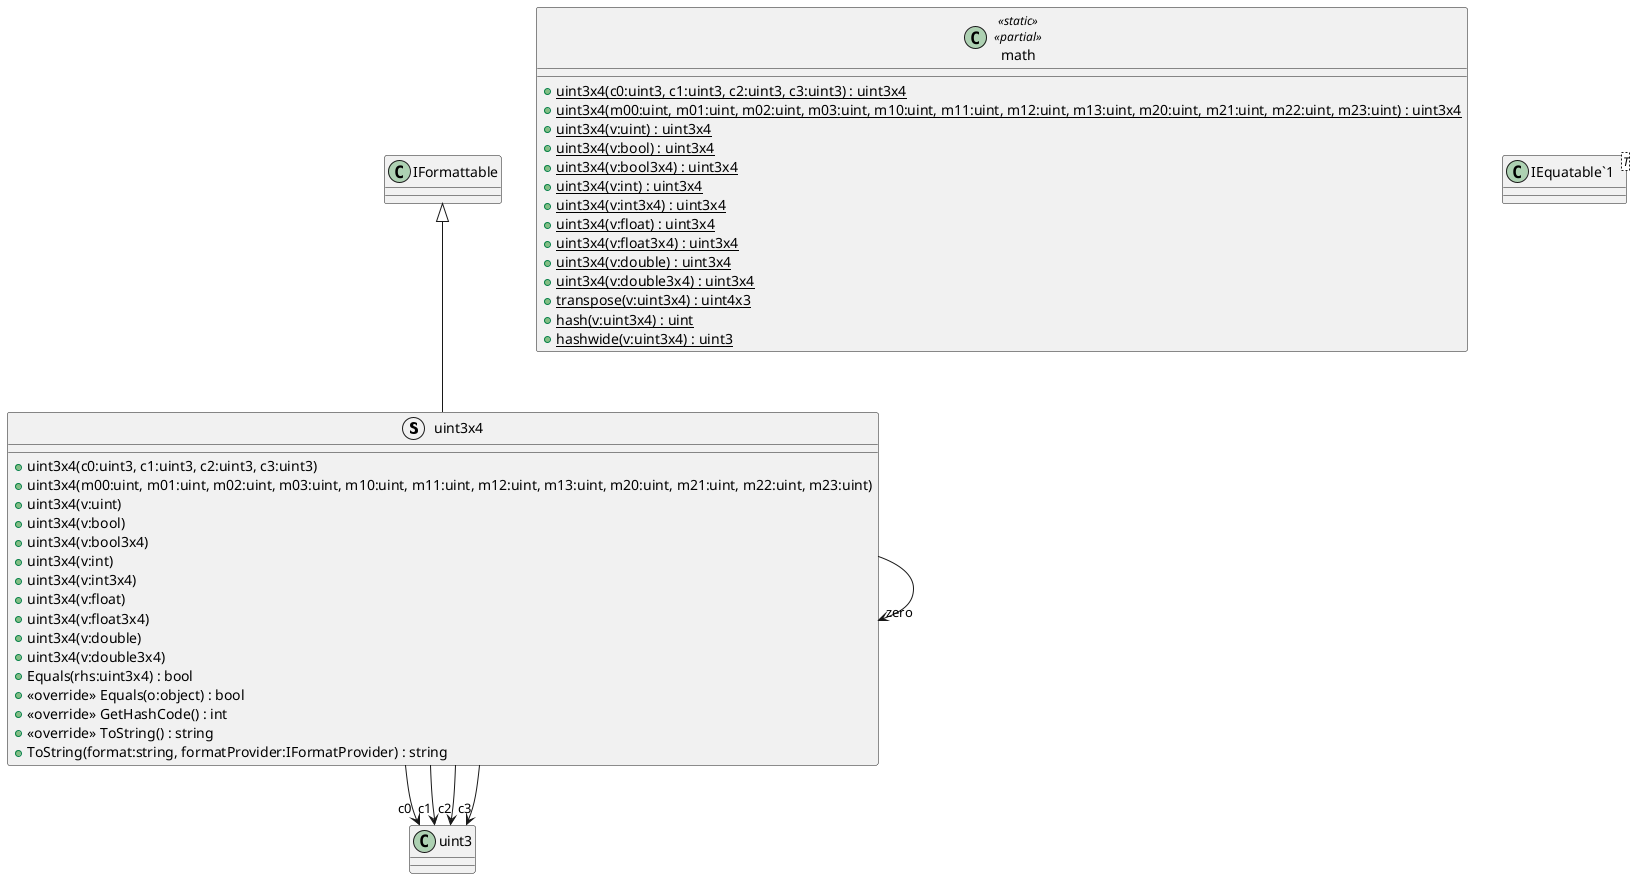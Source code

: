 @startuml
struct uint3x4 {
    + uint3x4(c0:uint3, c1:uint3, c2:uint3, c3:uint3)
    + uint3x4(m00:uint, m01:uint, m02:uint, m03:uint, m10:uint, m11:uint, m12:uint, m13:uint, m20:uint, m21:uint, m22:uint, m23:uint)
    + uint3x4(v:uint)
    + uint3x4(v:bool)
    + uint3x4(v:bool3x4)
    + uint3x4(v:int)
    + uint3x4(v:int3x4)
    + uint3x4(v:float)
    + uint3x4(v:float3x4)
    + uint3x4(v:double)
    + uint3x4(v:double3x4)
    + Equals(rhs:uint3x4) : bool
    + <<override>> Equals(o:object) : bool
    + <<override>> GetHashCode() : int
    + <<override>> ToString() : string
    + ToString(format:string, formatProvider:IFormatProvider) : string
}
class math <<static>> <<partial>> {
    + {static} uint3x4(c0:uint3, c1:uint3, c2:uint3, c3:uint3) : uint3x4
    + {static} uint3x4(m00:uint, m01:uint, m02:uint, m03:uint, m10:uint, m11:uint, m12:uint, m13:uint, m20:uint, m21:uint, m22:uint, m23:uint) : uint3x4
    + {static} uint3x4(v:uint) : uint3x4
    + {static} uint3x4(v:bool) : uint3x4
    + {static} uint3x4(v:bool3x4) : uint3x4
    + {static} uint3x4(v:int) : uint3x4
    + {static} uint3x4(v:int3x4) : uint3x4
    + {static} uint3x4(v:float) : uint3x4
    + {static} uint3x4(v:float3x4) : uint3x4
    + {static} uint3x4(v:double) : uint3x4
    + {static} uint3x4(v:double3x4) : uint3x4
    + {static} transpose(v:uint3x4) : uint4x3
    + {static} hash(v:uint3x4) : uint
    + {static} hashwide(v:uint3x4) : uint3
}
class "IEquatable`1"<T> {
}
IFormattable <|-- uint3x4
uint3x4 --> "c0" uint3
uint3x4 --> "c1" uint3
uint3x4 --> "c2" uint3
uint3x4 --> "c3" uint3
uint3x4 --> "zero" uint3x4
@enduml
